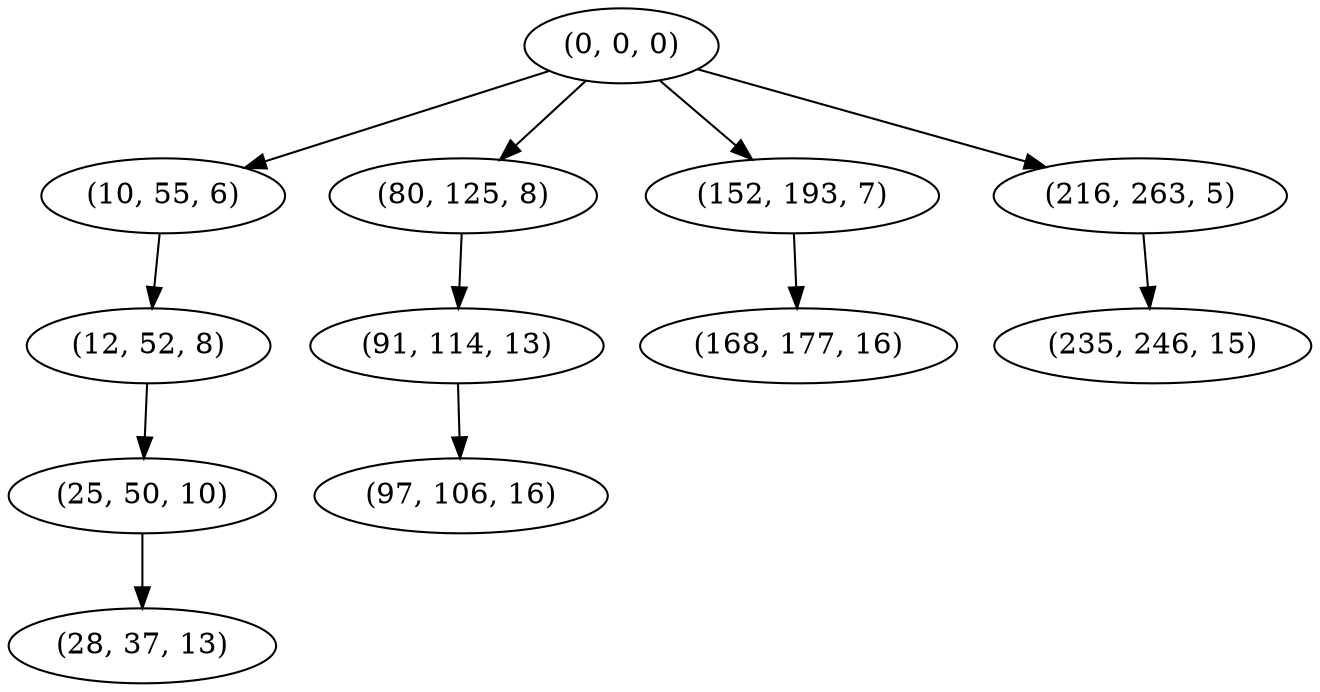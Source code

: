 digraph tree {
    "(0, 0, 0)";
    "(10, 55, 6)";
    "(12, 52, 8)";
    "(25, 50, 10)";
    "(28, 37, 13)";
    "(80, 125, 8)";
    "(91, 114, 13)";
    "(97, 106, 16)";
    "(152, 193, 7)";
    "(168, 177, 16)";
    "(216, 263, 5)";
    "(235, 246, 15)";
    "(0, 0, 0)" -> "(10, 55, 6)";
    "(0, 0, 0)" -> "(80, 125, 8)";
    "(0, 0, 0)" -> "(152, 193, 7)";
    "(0, 0, 0)" -> "(216, 263, 5)";
    "(10, 55, 6)" -> "(12, 52, 8)";
    "(12, 52, 8)" -> "(25, 50, 10)";
    "(25, 50, 10)" -> "(28, 37, 13)";
    "(80, 125, 8)" -> "(91, 114, 13)";
    "(91, 114, 13)" -> "(97, 106, 16)";
    "(152, 193, 7)" -> "(168, 177, 16)";
    "(216, 263, 5)" -> "(235, 246, 15)";
}
